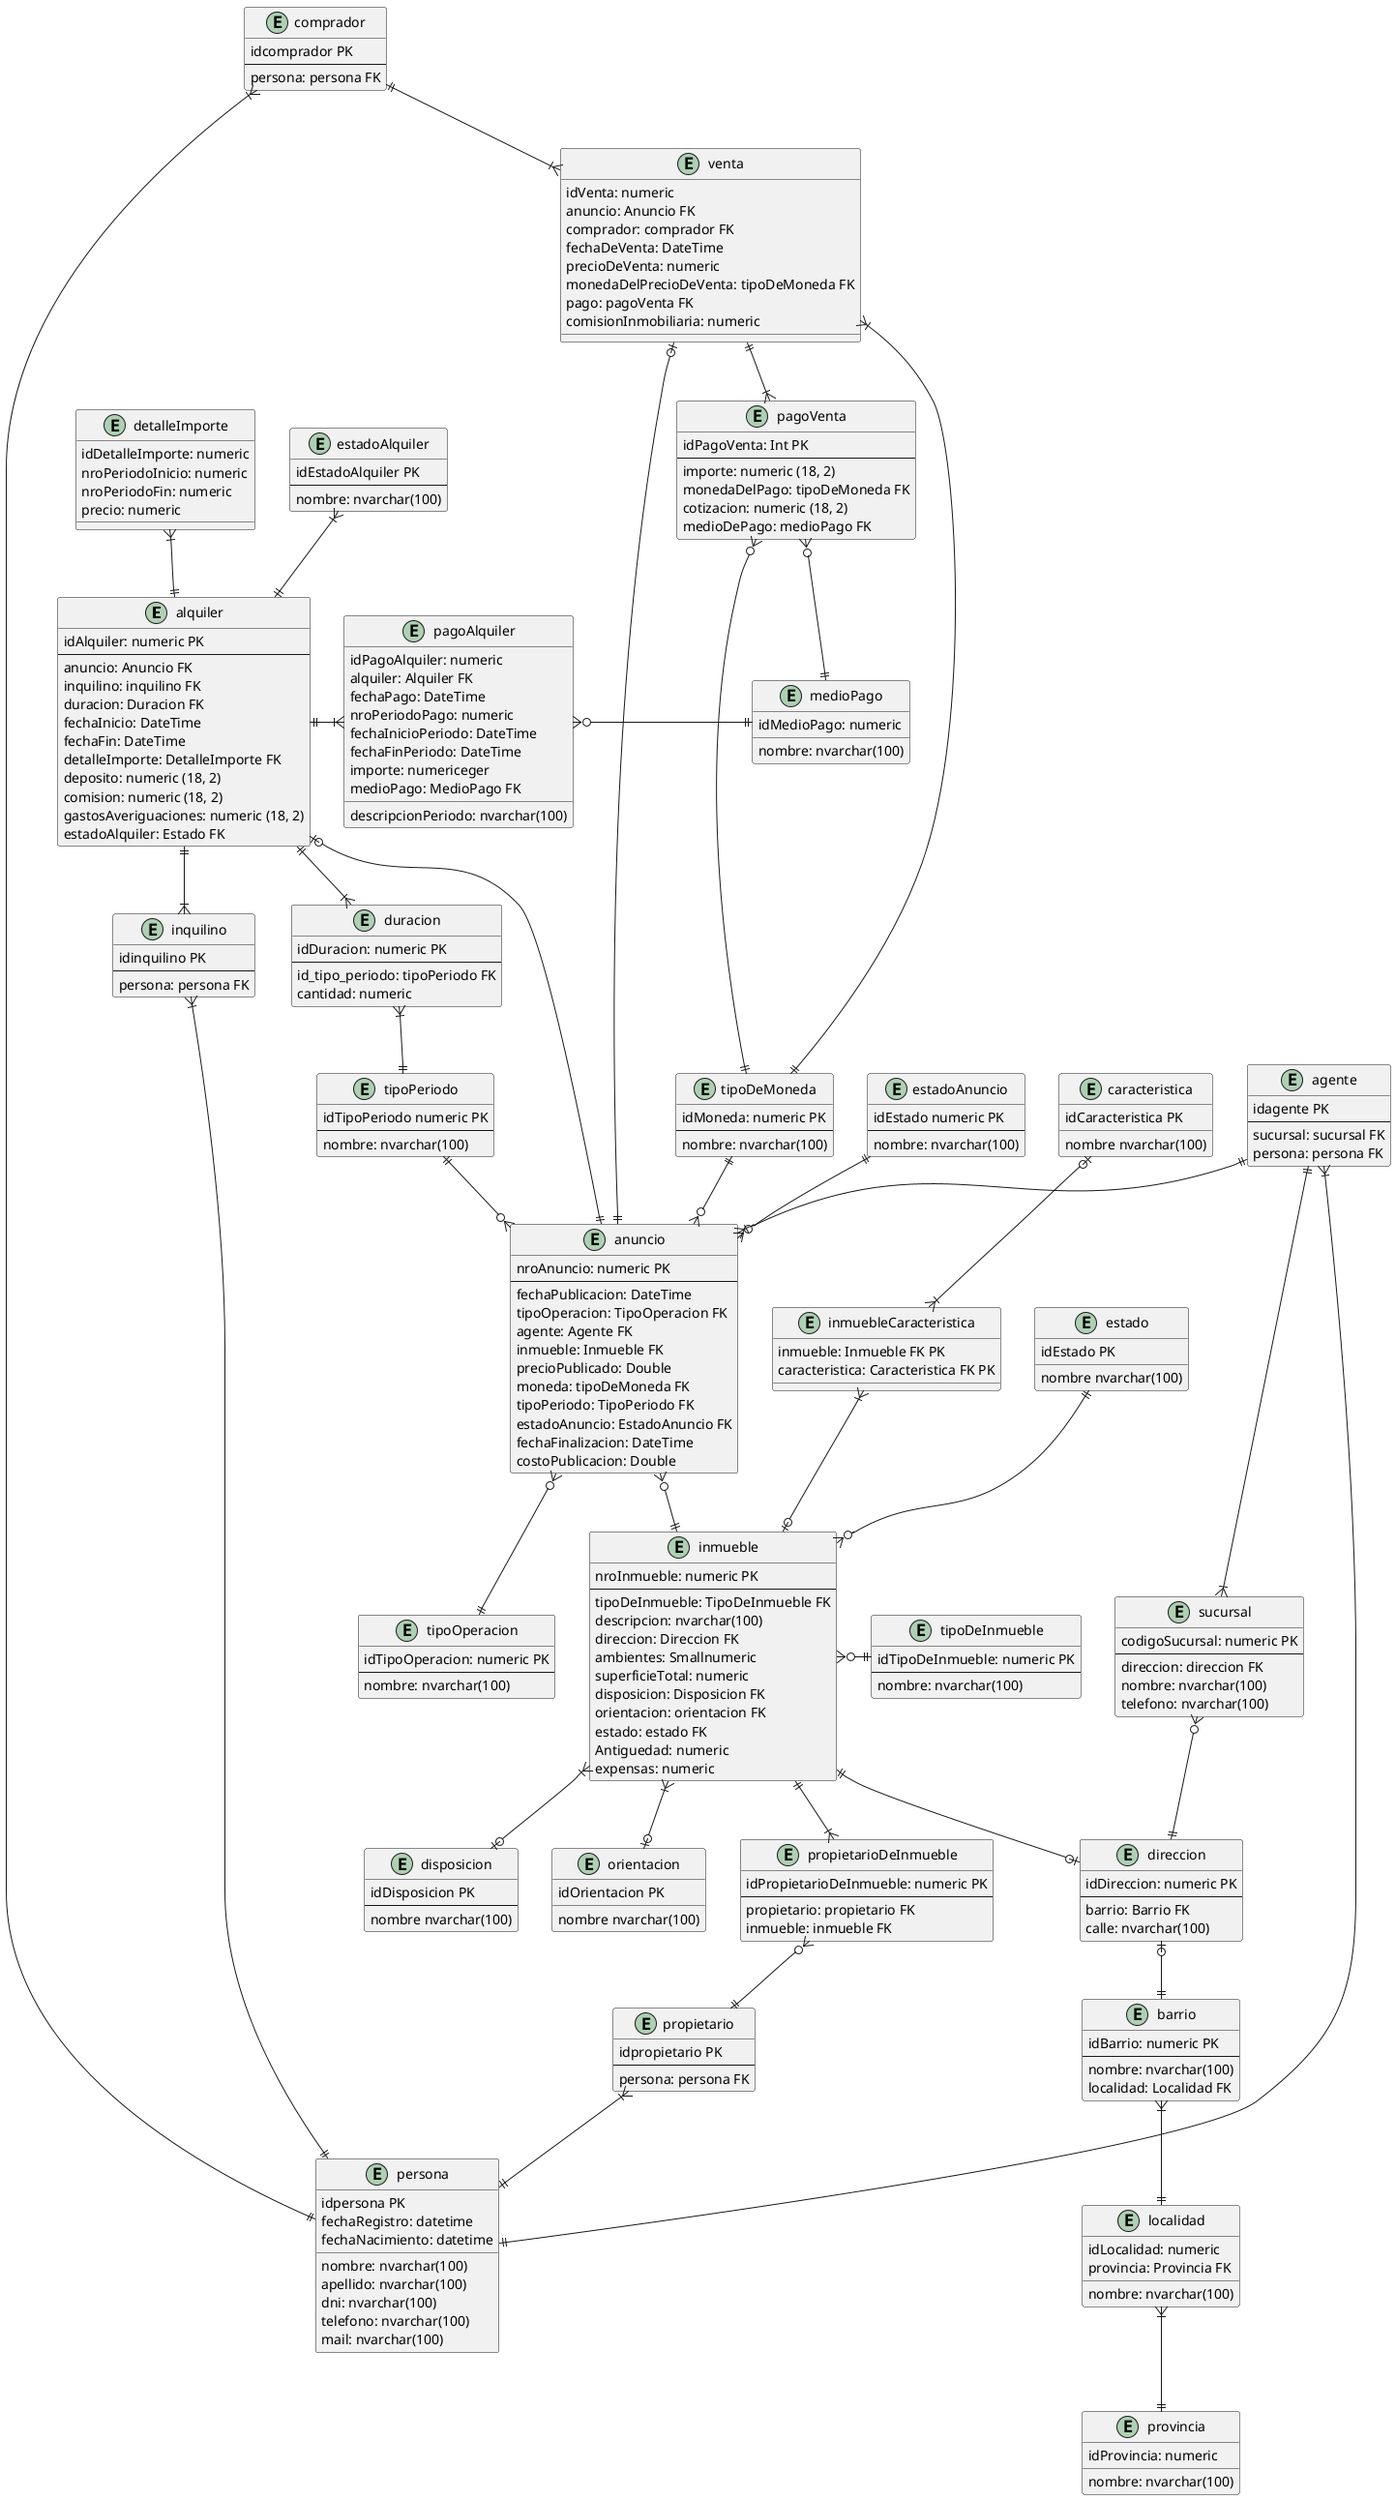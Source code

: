 @startuml diagrama

' Punto 2
entity alquiler {
    idAlquiler: numeric PK
    --
    anuncio: Anuncio FK
    inquilino: inquilino FK
    duracion: Duracion FK
    fechaInicio: DateTime
    fechaFin: DateTime
    detalleImporte: DetalleImporte FK
    deposito: numeric (18, 2)
    comision: numeric (18, 2)
    gastosAveriguaciones: numeric (18, 2)
    estadoAlquiler: Estado FK
}

entity duracion {
    idDuracion: numeric PK
    --
    id_tipo_periodo: tipoPeriodo FK
    cantidad: numeric
}

entity detalleImporte {
    idDetalleImporte: numeric
    nroPeriodoInicio: numeric
    nroPeriodoFin: numeric
    precio: numeric
}

entity pagoAlquiler {
    idPagoAlquiler: numeric
    alquiler: Alquiler FK
    fechaPago: DateTime
    nroPeriodoPago: numeric
    descripcionPeriodo: nvarchar(100)
    fechaInicioPeriodo: DateTime
    fechaFinPeriodo: DateTime
    importe: numericeger
    medioPago: MedioPago FK
}

entity medioPago {
    idMedioPago: numeric
    nombre: nvarchar(100)
}

entity venta {
    idVenta: numeric
    anuncio: Anuncio FK
    comprador: comprador FK
    fechaDeVenta: DateTime
    precioDeVenta: numeric
    monedaDelPrecioDeVenta: tipoDeMoneda FK
    pago: pagoVenta FK
    comisionInmobiliaria: numeric
}

entity pagoVenta {
    idPagoVenta: Int PK
    --
    importe: numeric (18, 2)
    monedaDelPago: tipoDeMoneda FK
    cotizacion: numeric (18, 2)
    medioDePago: medioPago FK
}

entity sucursal {
    codigoSucursal: numeric PK
    --
    direccion: direccion FK
    nombre: nvarchar(100)
    telefono: nvarchar(100)
}

entity anuncio {
    nroAnuncio: numeric PK
    --
    fechaPublicacion: DateTime
    tipoOperacion: TipoOperacion FK
    agente: Agente FK
    inmueble: Inmueble FK
    precioPublicado: Double 
    moneda: tipoDeMoneda FK
    tipoPeriodo: TipoPeriodo FK
    estadoAnuncio: EstadoAnuncio FK
    fechaFinalizacion: DateTime
    costoPublicacion: Double
}

entity tipoDeMoneda {
    idMoneda: numeric PK
    --
    nombre: nvarchar(100)
}

/' PUNTO 1 '/
entity inmueble {
    nroInmueble: numeric PK
    --
    tipoDeInmueble: TipoDeInmueble FK  
    descripcion: nvarchar(100)
    direccion: Direccion FK
    ambientes: Smallnumeric
    superficieTotal: numeric
    disposicion: Disposicion FK
    orientacion: orientacion FK
    estado: estado FK
    Antiguedad: numeric
    expensas: numeric
}

entity propietarioDeInmueble {
    idPropietarioDeInmueble: numeric PK
    --
    propietario: propietario FK
    inmueble: inmueble FK
}

entity tipoDeInmueble {
    idTipoDeInmueble: numeric PK
    --
    nombre: nvarchar(100)
}

entity direccion {
    idDireccion: numeric PK
    --
    barrio: Barrio FK
    calle: nvarchar(100)
}

entity barrio {
    idBarrio: numeric PK
    --
    nombre: nvarchar(100)
    localidad: Localidad FK
}

entity localidad {
    idLocalidad: numeric
    nombre: nvarchar(100)
    provincia: Provincia FK
}

entity provincia {
    idProvincia: numeric
    nombre: nvarchar(100)
}

direccion |o--|| barrio
barrio }|--|| localidad
localidad }|--|| provincia


entity tipoOperacion {
    idTipoOperacion: numeric PK
    --
    nombre: nvarchar(100)
}


entity caracteristica {
    idCaracteristica PK
    nombre nvarchar(100)
}


entity tipoPeriodo {
    idTipoPeriodo numeric PK
    --
    nombre: nvarchar(100)
}

entity estadoAnuncio {
    idEstado numeric PK
    --
    nombre: nvarchar(100) 
}

entity disposicion {
    idDisposicion PK
    --
    nombre nvarchar(100)
}

entity orientacion {
    idOrientacion PK 
    nombre nvarchar(100)
}

entity inmuebleCaracteristica {
    inmueble: Inmueble FK PK
    caracteristica: Caracteristica FK PK
}

entity estado {
    idEstado PK
    nombre nvarchar(100)
}

entity estadoAlquiler {
    idEstadoAlquiler PK
    --
    nombre: nvarchar(100)
}

entity persona {
    idpersona PK
    nombre: nvarchar(100)
    apellido: nvarchar(100)
    dni: nvarchar(100)
    telefono: nvarchar(100) 
    mail: nvarchar(100)
    fechaRegistro: datetime
    fechaNacimiento: datetime
}

entity comprador{
    idcomprador PK
    --
    persona: persona FK
}

entity inquilino{
    idinquilino PK
    --
    persona: persona FK
}

entity propietario{
    idpropietario PK
    --
    persona: persona FK
}

entity agente {
    idagente PK
    --
    sucursal: sucursal FK
    persona: persona FK
}

' Anuncio
anuncio }o--||  tipoOperacion 
anuncio }o--|| inmueble
tipoDeMoneda ||--o{ anuncio 
tipoPeriodo ||--o{ anuncio  
estadoAnuncio ||--o{ anuncio

' Inmbueble
inmueble ||--|{ propietarioDeInmueble
propietarioDeInmueble }o--|| propietario
inmueble ||--o| direccion
inmueble }|--o| disposicion
inmueble }|--o| orientacion
estado ||--o{ inmueble
inmueble }o-|| tipoDeInmueble
inmuebleCaracteristica }|--o| inmueble
caracteristica |o--|{ inmuebleCaracteristica



' Alquiler
detalleImporte }|--||alquiler 
alquiler ||-|{ pagoAlquiler
estadoAlquiler }|--|| alquiler
alquiler |o--|| anuncio
alquiler ||--|{ duracion

duracion }|--|| tipoPeriodo


' Pagos
pagoAlquiler }o-|| medioPago
' medioPago ||--o{ pagoAlquiler

' Venta
venta |o--|| anuncio
venta }|--|| tipoDeMoneda
venta ||--|{ pagoVenta
pagoVenta }o-|| medioPago

pagoVenta }o----|| tipoDeMoneda

alquiler ||--|{ inquilino
comprador ||--|{ venta
agente ||--|{ anuncio


' personas
propietario }|--|| persona
agente }|--|| persona
inquilino }|--|| persona
comprador }|--|| persona

agente ||--|{ sucursal
sucursal }o--|| direccion

@enduml
                                        

